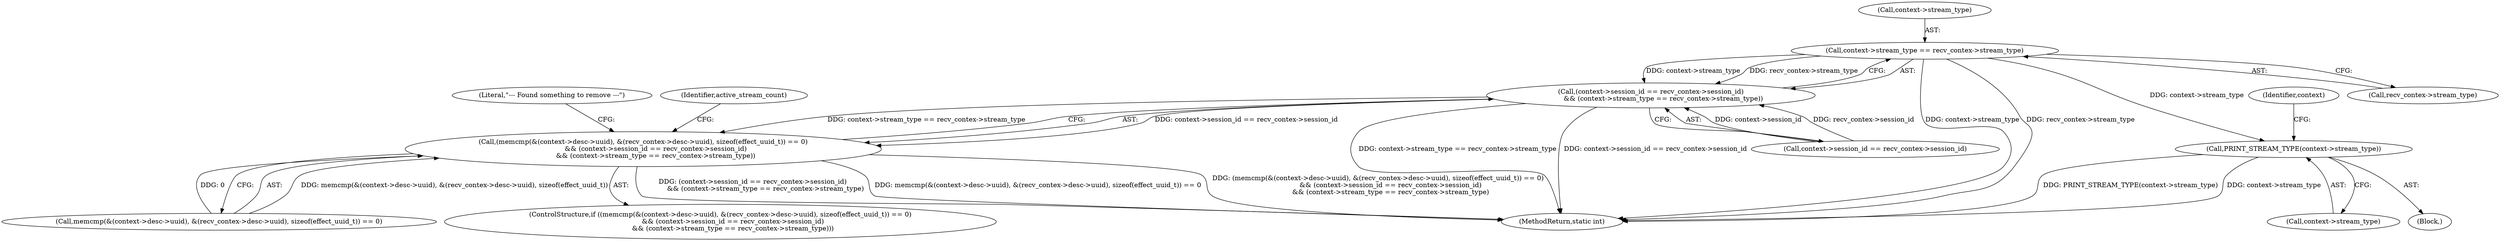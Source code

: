 digraph "0_Android_ebbb82365172337c6c250c6cac4e326970a9e351@API" {
"1000163" [label="(Call,context->stream_type == recv_contex->stream_type)"];
"1000155" [label="(Call,(context->session_id == recv_contex->session_id)\n            && (context->stream_type == recv_contex->stream_type))"];
"1000137" [label="(Call,(memcmp(&(context->desc->uuid), &(recv_contex->desc->uuid), sizeof(effect_uuid_t)) == 0)\n            && (context->session_id == recv_contex->session_id)\n            && (context->stream_type == recv_contex->stream_type))"];
"1000178" [label="(Call,PRINT_STREAM_TYPE(context->stream_type))"];
"1000172" [label="(Literal,\"--- Found something to remove ---\")"];
"1000136" [label="(ControlStructure,if ((memcmp(&(context->desc->uuid), &(recv_contex->desc->uuid), sizeof(effect_uuid_t)) == 0)\n            && (context->session_id == recv_contex->session_id)\n            && (context->stream_type == recv_contex->stream_type)))"];
"1000138" [label="(Call,memcmp(&(context->desc->uuid), &(recv_contex->desc->uuid), sizeof(effect_uuid_t)) == 0)"];
"1000233" [label="(MethodReturn,static int)"];
"1000164" [label="(Call,context->stream_type)"];
"1000200" [label="(Identifier,active_stream_count)"];
"1000156" [label="(Call,context->session_id == recv_contex->session_id)"];
"1000178" [label="(Call,PRINT_STREAM_TYPE(context->stream_type))"];
"1000179" [label="(Call,context->stream_type)"];
"1000163" [label="(Call,context->stream_type == recv_contex->stream_type)"];
"1000155" [label="(Call,(context->session_id == recv_contex->session_id)\n            && (context->stream_type == recv_contex->stream_type))"];
"1000185" [label="(Identifier,context)"];
"1000167" [label="(Call,recv_contex->stream_type)"];
"1000137" [label="(Call,(memcmp(&(context->desc->uuid), &(recv_contex->desc->uuid), sizeof(effect_uuid_t)) == 0)\n            && (context->session_id == recv_contex->session_id)\n            && (context->stream_type == recv_contex->stream_type))"];
"1000170" [label="(Block,)"];
"1000163" -> "1000155"  [label="AST: "];
"1000163" -> "1000167"  [label="CFG: "];
"1000164" -> "1000163"  [label="AST: "];
"1000167" -> "1000163"  [label="AST: "];
"1000155" -> "1000163"  [label="CFG: "];
"1000163" -> "1000233"  [label="DDG: context->stream_type"];
"1000163" -> "1000233"  [label="DDG: recv_contex->stream_type"];
"1000163" -> "1000155"  [label="DDG: context->stream_type"];
"1000163" -> "1000155"  [label="DDG: recv_contex->stream_type"];
"1000163" -> "1000178"  [label="DDG: context->stream_type"];
"1000155" -> "1000137"  [label="AST: "];
"1000155" -> "1000156"  [label="CFG: "];
"1000156" -> "1000155"  [label="AST: "];
"1000137" -> "1000155"  [label="CFG: "];
"1000155" -> "1000233"  [label="DDG: context->session_id == recv_contex->session_id"];
"1000155" -> "1000233"  [label="DDG: context->stream_type == recv_contex->stream_type"];
"1000155" -> "1000137"  [label="DDG: context->session_id == recv_contex->session_id"];
"1000155" -> "1000137"  [label="DDG: context->stream_type == recv_contex->stream_type"];
"1000156" -> "1000155"  [label="DDG: context->session_id"];
"1000156" -> "1000155"  [label="DDG: recv_contex->session_id"];
"1000137" -> "1000136"  [label="AST: "];
"1000137" -> "1000138"  [label="CFG: "];
"1000138" -> "1000137"  [label="AST: "];
"1000172" -> "1000137"  [label="CFG: "];
"1000200" -> "1000137"  [label="CFG: "];
"1000137" -> "1000233"  [label="DDG: (context->session_id == recv_contex->session_id)\n            && (context->stream_type == recv_contex->stream_type)"];
"1000137" -> "1000233"  [label="DDG: memcmp(&(context->desc->uuid), &(recv_contex->desc->uuid), sizeof(effect_uuid_t)) == 0"];
"1000137" -> "1000233"  [label="DDG: (memcmp(&(context->desc->uuid), &(recv_contex->desc->uuid), sizeof(effect_uuid_t)) == 0)\n            && (context->session_id == recv_contex->session_id)\n            && (context->stream_type == recv_contex->stream_type)"];
"1000138" -> "1000137"  [label="DDG: memcmp(&(context->desc->uuid), &(recv_contex->desc->uuid), sizeof(effect_uuid_t))"];
"1000138" -> "1000137"  [label="DDG: 0"];
"1000178" -> "1000170"  [label="AST: "];
"1000178" -> "1000179"  [label="CFG: "];
"1000179" -> "1000178"  [label="AST: "];
"1000185" -> "1000178"  [label="CFG: "];
"1000178" -> "1000233"  [label="DDG: PRINT_STREAM_TYPE(context->stream_type)"];
"1000178" -> "1000233"  [label="DDG: context->stream_type"];
}
